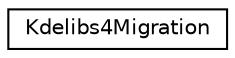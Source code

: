 digraph "Graphical Class Hierarchy"
{
  edge [fontname="Helvetica",fontsize="10",labelfontname="Helvetica",labelfontsize="10"];
  node [fontname="Helvetica",fontsize="10",shape=record];
  rankdir="LR";
  Node0 [label="Kdelibs4Migration",height=0.2,width=0.4,color="black", fillcolor="white", style="filled",URL="$classKdelibs4Migration.html",tooltip="Kdelibs4Migration provides support for locating config files and application data files saved by kdel..."];
}
